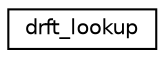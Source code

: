 digraph "Graphical Class Hierarchy"
{
  edge [fontname="Helvetica",fontsize="10",labelfontname="Helvetica",labelfontsize="10"];
  node [fontname="Helvetica",fontsize="10",shape=record];
  rankdir="LR";
  Node1 [label="drft_lookup",height=0.2,width=0.4,color="black", fillcolor="white", style="filled",URL="$structdrft__lookup.html"];
}
